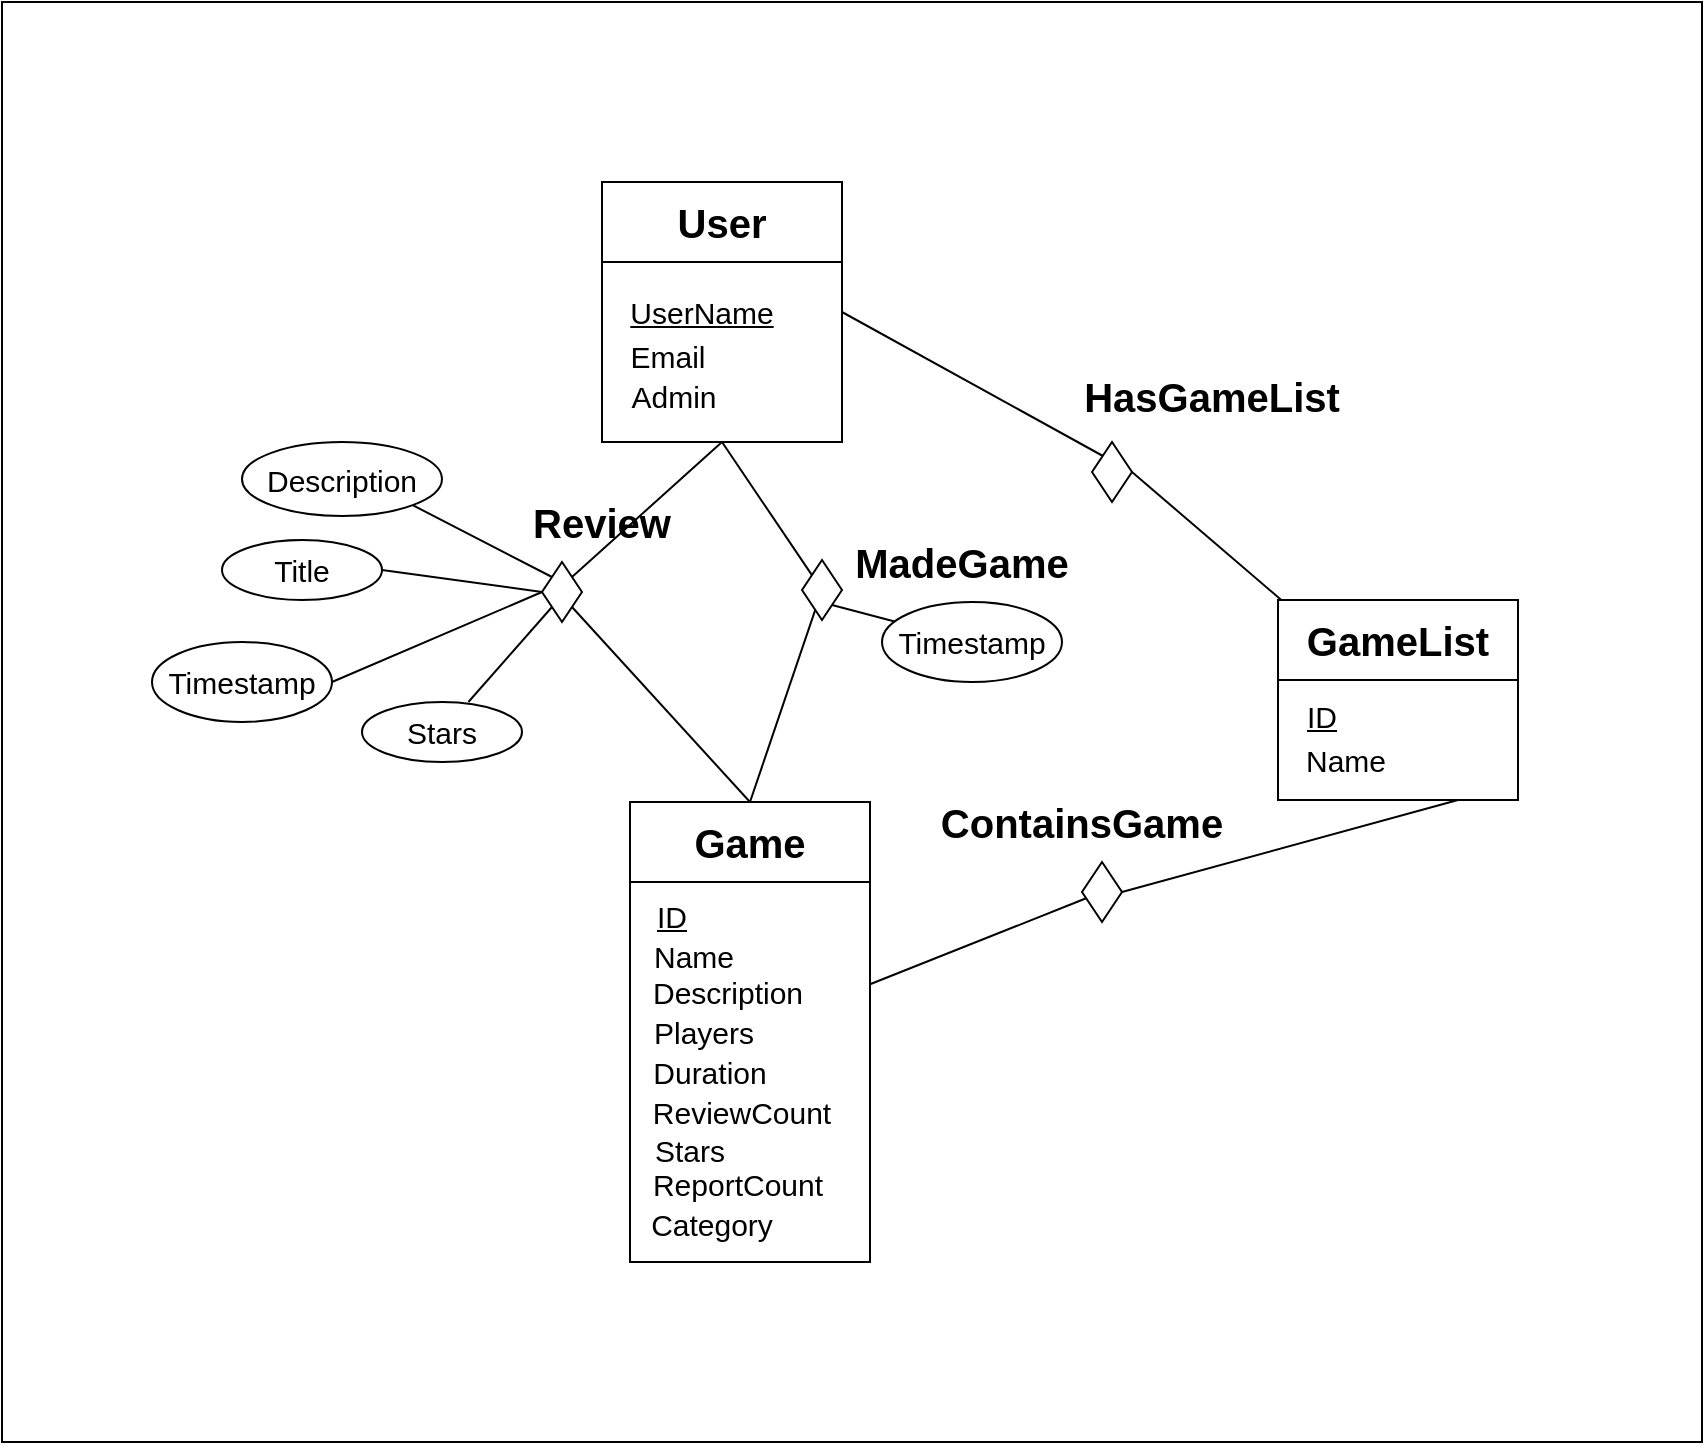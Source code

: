 <mxfile>
    <diagram id="Il1JBygoqkyghAl1cq5Z" name="Page-1">
        <mxGraphModel dx="1813" dy="856" grid="1" gridSize="10" guides="1" tooltips="1" connect="1" arrows="1" fold="1" page="1" pageScale="1" pageWidth="850" pageHeight="1100" math="0" shadow="0">
            <root>
                <mxCell id="0"/>
                <mxCell id="1" parent="0"/>
                <mxCell id="104" value="" style="rounded=0;whiteSpace=wrap;html=1;strokeColor=default;fontSize=15;fillColor=default;gradientColor=none;" vertex="1" parent="1">
                    <mxGeometry x="-40" y="20" width="850" height="720" as="geometry"/>
                </mxCell>
                <mxCell id="3" style="edgeStyle=none;html=1;" edge="1" parent="1" source="2">
                    <mxGeometry relative="1" as="geometry">
                        <mxPoint x="320" y="200" as="targetPoint"/>
                    </mxGeometry>
                </mxCell>
                <mxCell id="34" style="edgeStyle=none;html=1;exitX=0.5;exitY=1;exitDx=0;exitDy=0;strokeColor=default;fontSize=15;endArrow=none;endFill=0;" edge="1" parent="1" source="2" target="23">
                    <mxGeometry relative="1" as="geometry"/>
                </mxCell>
                <mxCell id="37" style="edgeStyle=none;html=1;exitX=1;exitY=0.5;exitDx=0;exitDy=0;entryX=1;entryY=0.5;entryDx=0;entryDy=0;strokeColor=default;fontSize=15;endArrow=none;endFill=0;" edge="1" parent="1" source="2" target="36">
                    <mxGeometry relative="1" as="geometry"/>
                </mxCell>
                <mxCell id="56" style="edgeStyle=none;html=1;exitX=0.5;exitY=1;exitDx=0;exitDy=0;entryX=1;entryY=0;entryDx=0;entryDy=0;strokeColor=default;fontSize=15;endArrow=none;endFill=0;" edge="1" parent="1" source="2" target="55">
                    <mxGeometry relative="1" as="geometry"/>
                </mxCell>
                <mxCell id="2" value="" style="whiteSpace=wrap;html=1;" vertex="1" parent="1">
                    <mxGeometry x="260" y="110" width="120" height="130" as="geometry"/>
                </mxCell>
                <mxCell id="5" value="User" style="text;html=1;strokeColor=default;fillColor=none;align=center;verticalAlign=middle;whiteSpace=wrap;rounded=0;fontSize=20;fontStyle=1" vertex="1" parent="1">
                    <mxGeometry x="260" y="110" width="120" height="40" as="geometry"/>
                </mxCell>
                <mxCell id="6" value="UserName" style="text;html=1;strokeColor=none;fillColor=none;align=center;verticalAlign=middle;whiteSpace=wrap;rounded=0;fontSize=15;fontStyle=4" vertex="1" parent="1">
                    <mxGeometry x="280" y="160" width="60" height="30" as="geometry"/>
                </mxCell>
                <mxCell id="7" value="Email" style="text;html=1;strokeColor=none;fillColor=none;align=center;verticalAlign=middle;whiteSpace=wrap;rounded=0;fontSize=15;" vertex="1" parent="1">
                    <mxGeometry x="263" y="182" width="60" height="30" as="geometry"/>
                </mxCell>
                <mxCell id="8" value="Admin" style="text;html=1;strokeColor=none;fillColor=none;align=center;verticalAlign=middle;whiteSpace=wrap;rounded=0;fontSize=15;" vertex="1" parent="1">
                    <mxGeometry x="266" y="202" width="60" height="30" as="geometry"/>
                </mxCell>
                <mxCell id="45" style="edgeStyle=none;html=1;strokeColor=default;fontSize=15;endArrow=none;endFill=0;" edge="1" parent="1" source="11" target="44">
                    <mxGeometry relative="1" as="geometry"/>
                </mxCell>
                <mxCell id="35" style="edgeStyle=none;html=1;exitX=0.5;exitY=0;exitDx=0;exitDy=0;strokeColor=default;fontSize=15;endArrow=none;endFill=0;" edge="1" parent="1" source="12" target="23">
                    <mxGeometry relative="1" as="geometry"/>
                </mxCell>
                <mxCell id="57" style="edgeStyle=none;html=1;exitX=0.5;exitY=0;exitDx=0;exitDy=0;entryX=1;entryY=1;entryDx=0;entryDy=0;strokeColor=default;fontSize=15;endArrow=none;endFill=0;" edge="1" parent="1" source="12" target="55">
                    <mxGeometry relative="1" as="geometry"/>
                </mxCell>
                <mxCell id="38" style="edgeStyle=none;html=1;entryX=1;entryY=0.5;entryDx=0;entryDy=0;strokeColor=default;fontSize=15;endArrow=none;endFill=0;" edge="1" parent="1" source="20" target="36">
                    <mxGeometry relative="1" as="geometry"/>
                </mxCell>
                <mxCell id="36" value="" style="rhombus;whiteSpace=wrap;html=1;strokeColor=default;fontSize=15;" vertex="1" parent="1">
                    <mxGeometry x="505" y="240" width="20" height="30" as="geometry"/>
                </mxCell>
                <mxCell id="39" value="HasGameList" style="text;html=1;strokeColor=none;fillColor=none;align=center;verticalAlign=middle;whiteSpace=wrap;rounded=0;fontSize=20;fontStyle=1" vertex="1" parent="1">
                    <mxGeometry x="505" y="197" width="120" height="40" as="geometry"/>
                </mxCell>
                <mxCell id="42" value="" style="group" vertex="1" connectable="0" parent="1">
                    <mxGeometry x="590" y="319" width="128" height="100" as="geometry"/>
                </mxCell>
                <mxCell id="20" value="" style="whiteSpace=wrap;html=1;" vertex="1" parent="42">
                    <mxGeometry x="8" width="120" height="100" as="geometry"/>
                </mxCell>
                <mxCell id="21" value="GameList" style="text;html=1;strokeColor=default;fillColor=none;align=center;verticalAlign=middle;whiteSpace=wrap;rounded=0;fontSize=20;fontStyle=1" vertex="1" parent="42">
                    <mxGeometry x="8" width="120" height="40" as="geometry"/>
                </mxCell>
                <mxCell id="22" value="ID" style="text;html=1;strokeColor=none;fillColor=none;align=center;verticalAlign=middle;whiteSpace=wrap;rounded=0;fontSize=15;fontStyle=4" vertex="1" parent="42">
                    <mxGeometry y="43" width="60" height="30" as="geometry"/>
                </mxCell>
                <mxCell id="40" value="Name" style="text;html=1;strokeColor=none;fillColor=none;align=center;verticalAlign=middle;whiteSpace=wrap;rounded=0;fontSize=15;" vertex="1" parent="42">
                    <mxGeometry x="12" y="65" width="60" height="30" as="geometry"/>
                </mxCell>
                <mxCell id="44" value="" style="rhombus;whiteSpace=wrap;html=1;strokeColor=default;fontSize=15;" vertex="1" parent="1">
                    <mxGeometry x="500" y="450" width="20" height="30" as="geometry"/>
                </mxCell>
                <mxCell id="49" style="edgeStyle=none;html=1;exitX=0.75;exitY=1;exitDx=0;exitDy=0;entryX=1;entryY=0.5;entryDx=0;entryDy=0;strokeColor=default;fontSize=15;endArrow=none;endFill=0;" edge="1" parent="1" source="20" target="44">
                    <mxGeometry relative="1" as="geometry"/>
                </mxCell>
                <mxCell id="50" value="ContainsGame" style="text;html=1;strokeColor=none;fillColor=none;align=center;verticalAlign=middle;whiteSpace=wrap;rounded=0;fontSize=20;fontStyle=1" vertex="1" parent="1">
                    <mxGeometry x="440" y="410" width="120" height="40" as="geometry"/>
                </mxCell>
                <mxCell id="53" value="" style="group" vertex="1" connectable="0" parent="1">
                    <mxGeometry x="360" y="280" width="140" height="80" as="geometry"/>
                </mxCell>
                <mxCell id="23" value="" style="rhombus;whiteSpace=wrap;html=1;strokeColor=default;fontSize=15;" vertex="1" parent="53">
                    <mxGeometry y="19" width="20" height="30" as="geometry"/>
                </mxCell>
                <mxCell id="27" value="MadeGame" style="text;html=1;strokeColor=none;fillColor=none;align=center;verticalAlign=middle;whiteSpace=wrap;rounded=0;fontSize=20;fontStyle=1" vertex="1" parent="53">
                    <mxGeometry x="20" width="120" height="40" as="geometry"/>
                </mxCell>
                <mxCell id="29" value="" style="ellipse;whiteSpace=wrap;html=1;strokeColor=default;fontSize=15;" vertex="1" parent="53">
                    <mxGeometry x="40" y="40" width="90" height="40" as="geometry"/>
                </mxCell>
                <mxCell id="28" style="edgeStyle=none;html=1;exitX=1;exitY=1;exitDx=0;exitDy=0;strokeColor=default;fontSize=15;endArrow=none;endFill=0;" edge="1" parent="53" source="23" target="29">
                    <mxGeometry relative="1" as="geometry">
                        <mxPoint x="60" y="60" as="targetPoint"/>
                    </mxGeometry>
                </mxCell>
                <mxCell id="30" value="Timestamp" style="text;html=1;strokeColor=none;fillColor=none;align=center;verticalAlign=middle;whiteSpace=wrap;rounded=0;fontSize=15;" vertex="1" parent="53">
                    <mxGeometry x="55" y="45" width="60" height="30" as="geometry"/>
                </mxCell>
                <mxCell id="84" style="edgeStyle=none;html=1;exitX=0;exitY=1;exitDx=0;exitDy=0;strokeColor=default;fontSize=15;endArrow=none;endFill=0;" edge="1" parent="1" source="55" target="73">
                    <mxGeometry relative="1" as="geometry"/>
                </mxCell>
                <mxCell id="87" style="edgeStyle=none;html=1;exitX=0;exitY=0;exitDx=0;exitDy=0;entryX=1;entryY=1;entryDx=0;entryDy=0;strokeColor=default;fontSize=15;endArrow=none;endFill=0;" edge="1" parent="1" source="55" target="79">
                    <mxGeometry relative="1" as="geometry"/>
                </mxCell>
                <mxCell id="92" style="edgeStyle=none;html=1;exitX=0;exitY=0.5;exitDx=0;exitDy=0;entryX=1;entryY=0.5;entryDx=0;entryDy=0;strokeColor=default;fontSize=15;endArrow=none;endFill=0;" edge="1" parent="1" source="55" target="77">
                    <mxGeometry relative="1" as="geometry"/>
                </mxCell>
                <mxCell id="55" value="" style="rhombus;whiteSpace=wrap;html=1;strokeColor=default;fontSize=15;" vertex="1" parent="1">
                    <mxGeometry x="230" y="300" width="20" height="30" as="geometry"/>
                </mxCell>
                <mxCell id="58" value="Review" style="text;html=1;strokeColor=none;fillColor=none;align=center;verticalAlign=middle;whiteSpace=wrap;rounded=0;fontSize=20;fontStyle=1" vertex="1" parent="1">
                    <mxGeometry x="200" y="260" width="120" height="40" as="geometry"/>
                </mxCell>
                <mxCell id="75" style="edgeStyle=none;html=1;exitX=1;exitY=0.5;exitDx=0;exitDy=0;entryX=0;entryY=0.5;entryDx=0;entryDy=0;strokeColor=default;fontSize=15;endArrow=none;endFill=0;" edge="1" parent="1" source="69" target="55">
                    <mxGeometry relative="1" as="geometry"/>
                </mxCell>
                <mxCell id="81" value="" style="group" vertex="1" connectable="0" parent="1">
                    <mxGeometry x="80" y="240" width="100" height="37" as="geometry"/>
                </mxCell>
                <mxCell id="79" value="" style="ellipse;whiteSpace=wrap;html=1;strokeColor=default;fontSize=15;gradientColor=none;fillColor=none;" vertex="1" parent="81">
                    <mxGeometry width="100" height="37" as="geometry"/>
                </mxCell>
                <mxCell id="80" value="Description" style="text;html=1;strokeColor=none;fillColor=none;align=center;verticalAlign=middle;whiteSpace=wrap;rounded=0;fontSize=15;" vertex="1" parent="81">
                    <mxGeometry x="20" y="3.5" width="60" height="30" as="geometry"/>
                </mxCell>
                <mxCell id="82" value="" style="group" vertex="1" connectable="0" parent="1">
                    <mxGeometry x="70" y="289" width="80" height="30" as="geometry"/>
                </mxCell>
                <mxCell id="77" value="" style="ellipse;whiteSpace=wrap;html=1;strokeColor=default;fontSize=15;gradientColor=none;fillColor=none;" vertex="1" parent="82">
                    <mxGeometry width="80" height="30" as="geometry"/>
                </mxCell>
                <mxCell id="78" value="Title" style="text;html=1;strokeColor=none;fillColor=none;align=center;verticalAlign=middle;whiteSpace=wrap;rounded=0;fontSize=15;" vertex="1" parent="82">
                    <mxGeometry x="10" width="60" height="30" as="geometry"/>
                </mxCell>
                <mxCell id="83" value="" style="group" vertex="1" connectable="0" parent="1">
                    <mxGeometry x="35" y="340" width="90" height="40" as="geometry"/>
                </mxCell>
                <mxCell id="69" value="" style="ellipse;whiteSpace=wrap;html=1;strokeColor=default;fontSize=15;gradientColor=none;fillColor=none;" vertex="1" parent="83">
                    <mxGeometry width="90" height="40" as="geometry"/>
                </mxCell>
                <mxCell id="94" value="Timestamp" style="text;html=1;strokeColor=none;fillColor=none;align=center;verticalAlign=middle;whiteSpace=wrap;rounded=0;fontSize=15;" vertex="1" parent="83">
                    <mxGeometry x="15" y="5" width="60" height="30" as="geometry"/>
                </mxCell>
                <mxCell id="88" value="" style="group" vertex="1" connectable="0" parent="1">
                    <mxGeometry x="271" y="420" width="123" height="230" as="geometry"/>
                </mxCell>
                <mxCell id="11" value="" style="whiteSpace=wrap;html=1;" vertex="1" parent="88">
                    <mxGeometry x="3" width="120" height="230" as="geometry"/>
                </mxCell>
                <mxCell id="12" value="Game" style="text;html=1;strokeColor=default;fillColor=none;align=center;verticalAlign=middle;whiteSpace=wrap;rounded=0;fontSize=20;fontStyle=1" vertex="1" parent="88">
                    <mxGeometry x="3" width="120" height="40" as="geometry"/>
                </mxCell>
                <mxCell id="13" value="ID" style="text;html=1;strokeColor=none;fillColor=none;align=center;verticalAlign=middle;whiteSpace=wrap;rounded=0;fontSize=15;fontStyle=4" vertex="1" parent="88">
                    <mxGeometry x="-6" y="42" width="60" height="30" as="geometry"/>
                </mxCell>
                <mxCell id="14" value="Name" style="text;html=1;strokeColor=none;fillColor=none;align=center;verticalAlign=middle;whiteSpace=wrap;rounded=0;fontSize=15;" vertex="1" parent="88">
                    <mxGeometry x="5" y="62" width="60" height="30" as="geometry"/>
                </mxCell>
                <mxCell id="15" value="Description" style="text;html=1;strokeColor=none;fillColor=none;align=center;verticalAlign=middle;whiteSpace=wrap;rounded=0;fontSize=15;" vertex="1" parent="88">
                    <mxGeometry x="22" y="80" width="60" height="30" as="geometry"/>
                </mxCell>
                <mxCell id="17" value="Players" style="text;html=1;strokeColor=none;fillColor=none;align=center;verticalAlign=middle;whiteSpace=wrap;rounded=0;fontSize=15;" vertex="1" parent="88">
                    <mxGeometry x="10" y="100" width="60" height="30" as="geometry"/>
                </mxCell>
                <mxCell id="18" value="Duration" style="text;html=1;strokeColor=none;fillColor=none;align=center;verticalAlign=middle;whiteSpace=wrap;rounded=0;fontSize=15;" vertex="1" parent="88">
                    <mxGeometry x="13" y="120" width="60" height="30" as="geometry"/>
                </mxCell>
                <mxCell id="19" value="ReportCount" style="text;html=1;strokeColor=none;fillColor=none;align=center;verticalAlign=middle;whiteSpace=wrap;rounded=0;fontSize=15;" vertex="1" parent="88">
                    <mxGeometry x="27" y="176" width="60" height="30" as="geometry"/>
                </mxCell>
                <mxCell id="33" value="Category" style="text;html=1;strokeColor=none;fillColor=none;align=center;verticalAlign=middle;whiteSpace=wrap;rounded=0;fontSize=15;" vertex="1" parent="88">
                    <mxGeometry x="14" y="196" width="60" height="30" as="geometry"/>
                </mxCell>
                <mxCell id="105" value="ReviewCount" style="text;html=1;strokeColor=none;fillColor=none;align=center;verticalAlign=middle;whiteSpace=wrap;rounded=0;fontSize=15;" vertex="1" parent="88">
                    <mxGeometry x="29" y="140" width="60" height="30" as="geometry"/>
                </mxCell>
                <mxCell id="106" value="Stars" style="text;html=1;strokeColor=none;fillColor=none;align=center;verticalAlign=middle;whiteSpace=wrap;rounded=0;fontSize=15;" vertex="1" parent="88">
                    <mxGeometry x="3" y="159" width="60" height="30" as="geometry"/>
                </mxCell>
                <mxCell id="89" value="" style="group" vertex="1" connectable="0" parent="1">
                    <mxGeometry x="140" y="370" width="80" height="30" as="geometry"/>
                </mxCell>
                <mxCell id="72" value="" style="ellipse;whiteSpace=wrap;html=1;strokeColor=default;fontSize=15;gradientColor=none;fillColor=none;" vertex="1" parent="89">
                    <mxGeometry width="80" height="30" as="geometry"/>
                </mxCell>
                <mxCell id="73" value="Stars" style="text;html=1;strokeColor=none;fillColor=none;align=center;verticalAlign=middle;whiteSpace=wrap;rounded=0;fontSize=15;" vertex="1" parent="89">
                    <mxGeometry x="10" width="60" height="30" as="geometry"/>
                </mxCell>
            </root>
        </mxGraphModel>
    </diagram>
</mxfile>